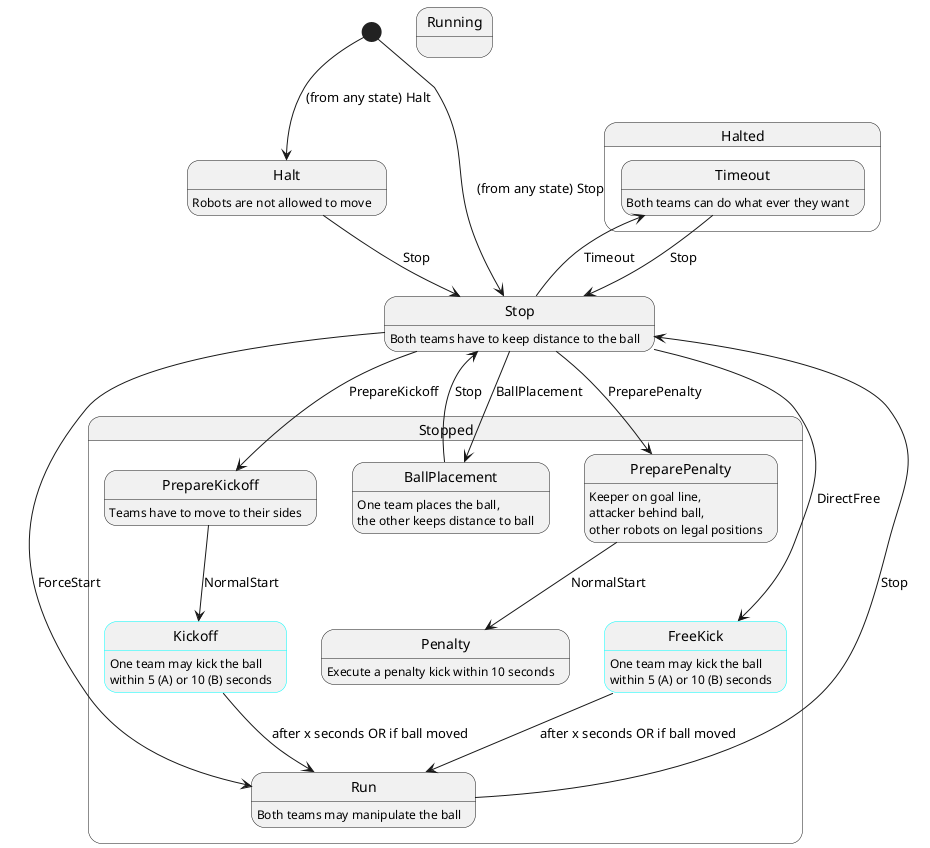 @startuml
hide empty description

'Notes
' New transitions are interpreted directly
' from the game controller league software
'
' The (human) referee can choose to transition
' to the Stop state during any state.


[*] --> Halt : (from any state) Halt
[*] --> Stop : (from any state) Stop

state Halted {
    state Halt : Robots are not allowed to move
    Halt --> Stop : Stop
    state Timeout : Both teams can do what ever they want
    Timeout --> Stop : Stop
}

state Stopped {
    state Stop : Both teams have to keep distance to the ball
    Stop --> PrepareKickoff : PrepareKickoff
    Stop --> PreparePenalty : PreparePenalty
    Stop --> BallPlacement : BallPlacement
    Stop --> Timeout : Timeout
    Stop --> Run : ForceStart
    Stop --> FreeKick : DirectFree

    state BallPlacement : One team places the ball, \nthe other keeps distance to ball
    BallPlacement --> Stop : Stop

    state PrepareKickoff : Teams have to move to their sides
    PrepareKickoff --> Kickoff : NormalStart

    state PreparePenalty : Keeper on goal line, \nattacker behind ball, \nother robots on legal positions
    PreparePenalty --> Penalty : NormalStart
}

state Running {
    state Kickoff ##aqua : One team may kick the ball \nwithin 5 (A) or 10 (B) seconds
    Kickoff --> Run : after x seconds OR if ball moved

    state FreeKick ##aqua : One team may kick the ball \nwithin 5 (A) or 10 (B) seconds
    FreeKick --> Run : after x seconds OR if ball moved

    state Penalty : Execute a penalty kick within 10 seconds
   
    state Run : Both teams may manipulate the ball
    Run --> Stop : Stop
}

@enduml